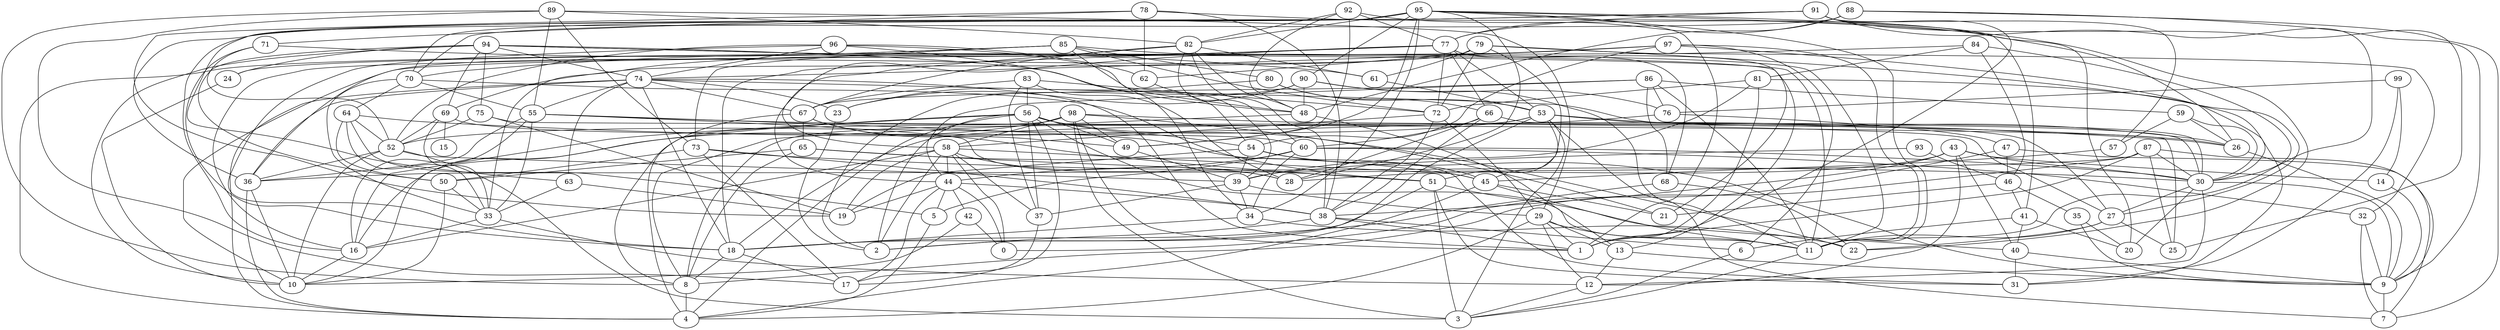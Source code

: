 graph Gnp_Gilbert_n100_p07 {
0;
1;
2;
3;
4;
5;
6;
7;
8;
9;
10;
11;
12;
13;
14;
15;
16;
17;
18;
19;
20;
21;
22;
23;
24;
25;
26;
27;
28;
29;
30;
31;
32;
33;
34;
35;
36;
37;
38;
39;
40;
41;
42;
43;
44;
45;
46;
47;
48;
49;
50;
51;
52;
53;
54;
55;
56;
57;
58;
59;
60;
61;
62;
63;
64;
65;
66;
67;
68;
69;
70;
71;
72;
73;
74;
75;
76;
77;
78;
79;
80;
81;
82;
83;
84;
85;
86;
87;
88;
89;
90;
91;
92;
93;
94;
95;
96;
97;
98;
99;
5 -- 4 [color=black];
6 -- 3 [color=black];
8 -- 4 [color=black];
9 -- 7 [color=black];
11 -- 3 [color=black];
12 -- 3 [color=black];
13 -- 9 [color=black];
13 -- 12 [color=black];
14 -- 9 [color=black];
16 -- 10 [color=black];
18 -- 8 [color=black];
18 -- 17 [color=black];
23 -- 2 [color=black];
24 -- 10 [color=black];
26 -- 9 [color=black];
27 -- 11 [color=black];
27 -- 22 [color=black];
27 -- 25 [color=black];
29 -- 1 [color=black];
29 -- 4 [color=black];
29 -- 11 [color=black];
29 -- 12 [color=black];
29 -- 13 [color=black];
30 -- 9 [color=black];
30 -- 12 [color=black];
30 -- 20 [color=black];
30 -- 27 [color=black];
32 -- 7 [color=black];
32 -- 9 [color=black];
33 -- 12 [color=black];
33 -- 16 [color=black];
34 -- 18 [color=black];
34 -- 22 [color=black];
35 -- 9 [color=black];
35 -- 20 [color=black];
36 -- 4 [color=black];
36 -- 10 [color=black];
37 -- 17 [color=black];
38 -- 1 [color=black];
38 -- 2 [color=black];
38 -- 6 [color=black];
39 -- 29 [color=black];
39 -- 34 [color=black];
39 -- 37 [color=black];
40 -- 9 [color=black];
40 -- 31 [color=black];
41 -- 6 [color=black];
41 -- 20 [color=black];
41 -- 40 [color=black];
42 -- 0 [color=black];
42 -- 10 [color=black];
43 -- 12 [color=black];
43 -- 14 [color=black];
43 -- 28 [color=black];
43 -- 30 [color=black];
43 -- 38 [color=black];
43 -- 40 [color=black];
44 -- 0 [color=black];
44 -- 5 [color=black];
44 -- 17 [color=black];
44 -- 19 [color=black];
44 -- 38 [color=black];
44 -- 42 [color=black];
45 -- 4 [color=black];
45 -- 11 [color=black];
45 -- 21 [color=black];
46 -- 21 [color=black];
46 -- 35 [color=black];
46 -- 41 [color=black];
47 -- 0 [color=black];
47 -- 7 [color=black];
47 -- 46 [color=black];
48 -- 8 [color=black];
48 -- 13 [color=black];
49 -- 39 [color=black];
50 -- 10 [color=black];
50 -- 33 [color=black];
51 -- 3 [color=black];
51 -- 18 [color=black];
51 -- 31 [color=black];
51 -- 40 [color=black];
52 -- 3 [color=black];
52 -- 10 [color=black];
52 -- 36 [color=black];
52 -- 39 [color=black];
53 -- 2 [color=black];
53 -- 3 [color=black];
53 -- 7 [color=black];
53 -- 8 [color=black];
53 -- 26 [color=black];
53 -- 27 [color=black];
53 -- 45 [color=black];
53 -- 52 [color=black];
54 -- 9 [color=black];
54 -- 19 [color=black];
54 -- 39 [color=black];
54 -- 45 [color=black];
55 -- 16 [color=black];
55 -- 26 [color=black];
55 -- 28 [color=black];
55 -- 31 [color=black];
55 -- 33 [color=black];
55 -- 36 [color=black];
56 -- 2 [color=black];
56 -- 4 [color=black];
56 -- 10 [color=black];
56 -- 11 [color=black];
56 -- 16 [color=black];
56 -- 17 [color=black];
56 -- 22 [color=black];
56 -- 37 [color=black];
56 -- 49 [color=black];
56 -- 54 [color=black];
57 -- 45 [color=black];
58 -- 0 [color=black];
58 -- 2 [color=black];
58 -- 16 [color=black];
58 -- 19 [color=black];
58 -- 28 [color=black];
58 -- 37 [color=black];
58 -- 44 [color=black];
58 -- 45 [color=black];
59 -- 26 [color=black];
59 -- 30 [color=black];
59 -- 57 [color=black];
60 -- 5 [color=black];
60 -- 30 [color=black];
60 -- 32 [color=black];
60 -- 34 [color=black];
60 -- 44 [color=black];
61 -- 53 [color=black];
62 -- 39 [color=black];
63 -- 19 [color=black];
63 -- 33 [color=black];
64 -- 5 [color=black];
64 -- 26 [color=black];
64 -- 33 [color=black];
64 -- 50 [color=black];
64 -- 52 [color=black];
65 -- 8 [color=black];
65 -- 45 [color=black];
65 -- 50 [color=black];
65 -- 51 [color=black];
66 -- 28 [color=black];
66 -- 30 [color=black];
66 -- 38 [color=black];
66 -- 60 [color=black];
67 -- 8 [color=black];
67 -- 49 [color=black];
67 -- 51 [color=black];
67 -- 65 [color=black];
68 -- 18 [color=black];
68 -- 22 [color=black];
69 -- 15 [color=black];
69 -- 33 [color=black];
69 -- 52 [color=black];
69 -- 60 [color=black];
70 -- 33 [color=black];
70 -- 51 [color=black];
70 -- 55 [color=black];
70 -- 64 [color=black];
71 -- 18 [color=black];
71 -- 52 [color=black];
71 -- 61 [color=black];
72 -- 29 [color=black];
72 -- 38 [color=black];
72 -- 58 [color=black];
73 -- 17 [color=black];
73 -- 30 [color=black];
73 -- 38 [color=black];
73 -- 50 [color=black];
74 -- 1 [color=black];
74 -- 4 [color=black];
74 -- 18 [color=black];
74 -- 23 [color=black];
74 -- 30 [color=black];
74 -- 36 [color=black];
74 -- 55 [color=black];
74 -- 63 [color=black];
74 -- 67 [color=black];
75 -- 19 [color=black];
75 -- 25 [color=black];
75 -- 52 [color=black];
76 -- 18 [color=black];
76 -- 47 [color=black];
77 -- 18 [color=black];
77 -- 21 [color=black];
77 -- 33 [color=black];
77 -- 44 [color=black];
77 -- 53 [color=black];
77 -- 66 [color=black];
77 -- 68 [color=black];
77 -- 70 [color=black];
77 -- 72 [color=black];
78 -- 19 [color=black];
78 -- 26 [color=black];
78 -- 38 [color=black];
78 -- 62 [color=black];
78 -- 71 [color=black];
79 -- 27 [color=black];
79 -- 32 [color=black];
79 -- 36 [color=black];
79 -- 51 [color=black];
79 -- 61 [color=black];
79 -- 62 [color=black];
79 -- 69 [color=black];
79 -- 72 [color=black];
80 -- 23 [color=black];
80 -- 53 [color=black];
80 -- 66 [color=black];
81 -- 1 [color=black];
81 -- 31 [color=black];
81 -- 39 [color=black];
81 -- 72 [color=black];
82 -- 38 [color=black];
82 -- 48 [color=black];
82 -- 58 [color=black];
82 -- 60 [color=black];
82 -- 61 [color=black];
82 -- 67 [color=black];
83 -- 28 [color=black];
83 -- 37 [color=black];
83 -- 56 [color=black];
83 -- 67 [color=black];
83 -- 72 [color=black];
84 -- 10 [color=black];
84 -- 30 [color=black];
84 -- 46 [color=black];
84 -- 81 [color=black];
85 -- 4 [color=black];
85 -- 11 [color=black];
85 -- 24 [color=black];
85 -- 34 [color=black];
85 -- 72 [color=black];
85 -- 73 [color=black];
85 -- 80 [color=black];
86 -- 11 [color=black];
86 -- 44 [color=black];
86 -- 59 [color=black];
86 -- 67 [color=black];
86 -- 68 [color=black];
86 -- 76 [color=black];
87 -- 1 [color=black];
87 -- 8 [color=black];
87 -- 9 [color=black];
87 -- 25 [color=black];
87 -- 30 [color=black];
87 -- 36 [color=black];
88 -- 7 [color=black];
88 -- 9 [color=black];
88 -- 16 [color=black];
88 -- 48 [color=black];
88 -- 77 [color=black];
89 -- 8 [color=black];
89 -- 17 [color=black];
89 -- 29 [color=black];
89 -- 55 [color=black];
89 -- 73 [color=black];
89 -- 82 [color=black];
90 -- 2 [color=black];
90 -- 11 [color=black];
90 -- 23 [color=black];
90 -- 48 [color=black];
90 -- 76 [color=black];
91 -- 1 [color=black];
91 -- 11 [color=black];
91 -- 25 [color=black];
91 -- 36 [color=black];
91 -- 57 [color=black];
91 -- 70 [color=black];
91 -- 77 [color=black];
92 -- 20 [color=black];
92 -- 48 [color=black];
92 -- 49 [color=black];
92 -- 77 [color=black];
92 -- 82 [color=black];
93 -- 39 [color=black];
93 -- 46 [color=black];
94 -- 10 [color=black];
94 -- 11 [color=black];
94 -- 13 [color=black];
94 -- 24 [color=black];
94 -- 48 [color=black];
94 -- 50 [color=black];
94 -- 69 [color=black];
94 -- 74 [color=black];
94 -- 75 [color=black];
95 -- 1 [color=black];
95 -- 11 [color=black];
95 -- 22 [color=black];
95 -- 28 [color=black];
95 -- 34 [color=black];
95 -- 41 [color=black];
95 -- 49 [color=black];
95 -- 63 [color=black];
95 -- 70 [color=black];
95 -- 82 [color=black];
95 -- 90 [color=black];
96 -- 18 [color=black];
96 -- 48 [color=black];
96 -- 52 [color=black];
96 -- 54 [color=black];
96 -- 62 [color=black];
96 -- 74 [color=black];
97 -- 6 [color=black];
97 -- 11 [color=black];
97 -- 16 [color=black];
97 -- 30 [color=black];
97 -- 54 [color=black];
97 -- 74 [color=black];
98 -- 1 [color=black];
98 -- 3 [color=black];
98 -- 4 [color=black];
98 -- 16 [color=black];
98 -- 21 [color=black];
98 -- 27 [color=black];
98 -- 49 [color=black];
98 -- 58 [color=black];
99 -- 14 [color=black];
99 -- 31 [color=black];
99 -- 76 [color=black];
}